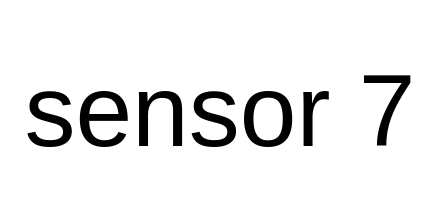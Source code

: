 <mxfile version="14.7.10" type="github">
  <diagram id="6hxC9k_Fc9zlmSMF82AI" name="Page-1">
    <mxGraphModel dx="1038" dy="491" grid="1" gridSize="10" guides="1" tooltips="1" connect="1" arrows="1" fold="1" page="1" pageScale="1" pageWidth="827" pageHeight="1169" math="0" shadow="0">
      <root>
        <mxCell id="0" />
        <mxCell id="1" parent="0" />
        <mxCell id="pxXgaV9ZZmpURiwbb6V4-1" value="&lt;font style=&quot;font-size: 51px&quot;&gt;sensor 7&lt;/font&gt;" style="text;html=1;strokeColor=none;fillColor=none;align=center;verticalAlign=middle;whiteSpace=wrap;rounded=0;" vertex="1" parent="1">
          <mxGeometry x="390" y="203" width="220" height="110" as="geometry" />
        </mxCell>
      </root>
    </mxGraphModel>
  </diagram>
</mxfile>
